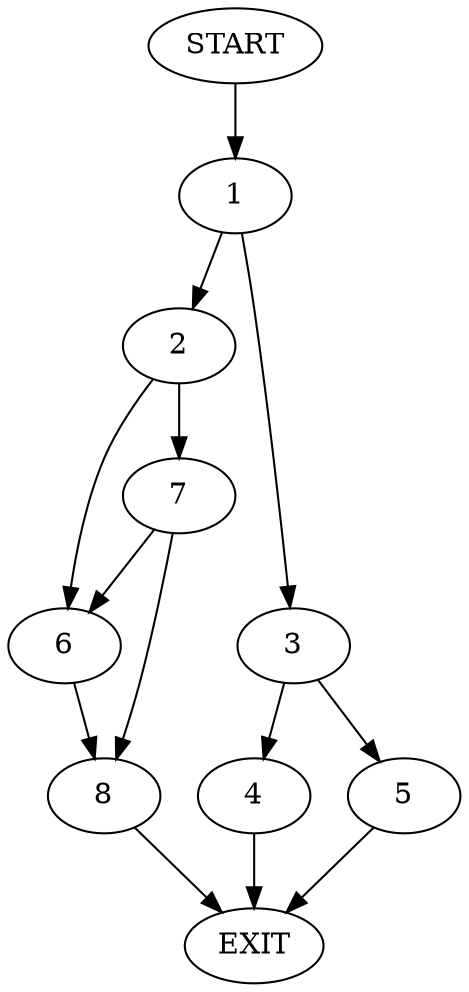digraph {
0 [label="START"]
9 [label="EXIT"]
0 -> 1
1 -> 2
1 -> 3
3 -> 4
3 -> 5
2 -> 6
2 -> 7
7 -> 6
7 -> 8
6 -> 8
8 -> 9
4 -> 9
5 -> 9
}
